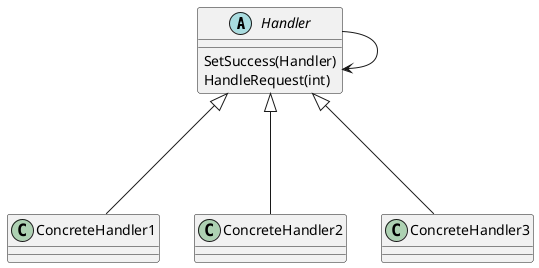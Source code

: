 @startuml
abstract Handler{
SetSuccess(Handler)
HandleRequest(int)
}
Handler -> Handler
ConcreteHandler1-up--|>Handler
ConcreteHandler2-up--|>Handler
ConcreteHandler3-up--|>Handler
@enduml